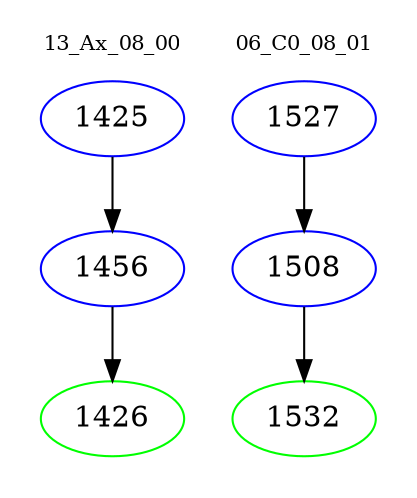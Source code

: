 digraph{
subgraph cluster_0 {
color = white
label = "13_Ax_08_00";
fontsize=10;
T0_1425 [label="1425", color="blue"]
T0_1425 -> T0_1456 [color="black"]
T0_1456 [label="1456", color="blue"]
T0_1456 -> T0_1426 [color="black"]
T0_1426 [label="1426", color="green"]
}
subgraph cluster_1 {
color = white
label = "06_C0_08_01";
fontsize=10;
T1_1527 [label="1527", color="blue"]
T1_1527 -> T1_1508 [color="black"]
T1_1508 [label="1508", color="blue"]
T1_1508 -> T1_1532 [color="black"]
T1_1532 [label="1532", color="green"]
}
}
